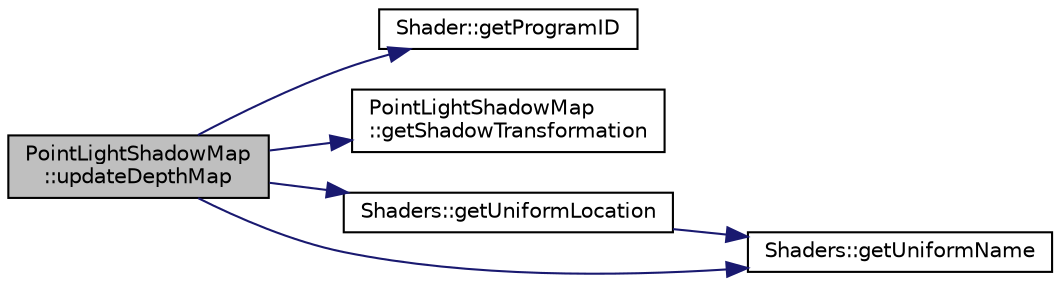 digraph "PointLightShadowMap::updateDepthMap"
{
 // INTERACTIVE_SVG=YES
 // LATEX_PDF_SIZE
  edge [fontname="Helvetica",fontsize="10",labelfontname="Helvetica",labelfontsize="10"];
  node [fontname="Helvetica",fontsize="10",shape=record];
  rankdir="LR";
  Node1 [label="PointLightShadowMap\l::updateDepthMap",height=0.2,width=0.4,color="black", fillcolor="grey75", style="filled", fontcolor="black",tooltip=" "];
  Node1 -> Node2 [color="midnightblue",fontsize="10",style="solid",fontname="Helvetica"];
  Node2 [label="Shader::getProgramID",height=0.2,width=0.4,color="black", fillcolor="white", style="filled",URL="$d1/d51/class_shader.html#a240b7ecb19883fa340489840733eae6d",tooltip=" "];
  Node1 -> Node3 [color="midnightblue",fontsize="10",style="solid",fontname="Helvetica"];
  Node3 [label="PointLightShadowMap\l::getShadowTransformation",height=0.2,width=0.4,color="black", fillcolor="white", style="filled",URL="$d1/d18/class_point_light_shadow_map.html#aa9486827e1af7562c77aa1ca19b3222a",tooltip=" "];
  Node1 -> Node4 [color="midnightblue",fontsize="10",style="solid",fontname="Helvetica"];
  Node4 [label="Shaders::getUniformLocation",height=0.2,width=0.4,color="black", fillcolor="white", style="filled",URL="$d7/da2/namespace_shaders.html#aaa649eb98b860170946f582b8e93c12d",tooltip=" "];
  Node4 -> Node5 [color="midnightblue",fontsize="10",style="solid",fontname="Helvetica"];
  Node5 [label="Shaders::getUniformName",height=0.2,width=0.4,color="black", fillcolor="white", style="filled",URL="$d7/da2/namespace_shaders.html#a25a80e81a8051ed31ecab4ed167b0be8",tooltip=" "];
  Node1 -> Node5 [color="midnightblue",fontsize="10",style="solid",fontname="Helvetica"];
}
